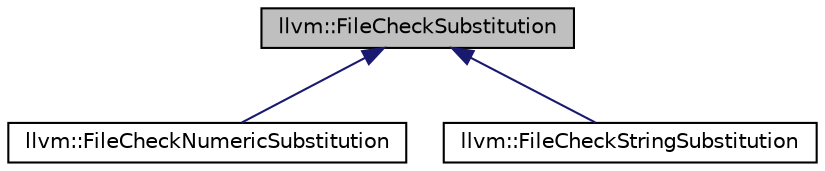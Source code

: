 digraph "llvm::FileCheckSubstitution"
{
 // LATEX_PDF_SIZE
  bgcolor="transparent";
  edge [fontname="Helvetica",fontsize="10",labelfontname="Helvetica",labelfontsize="10"];
  node [fontname="Helvetica",fontsize="10",shape="box"];
  Node1 [label="llvm::FileCheckSubstitution",height=0.2,width=0.4,color="black", fillcolor="grey75", style="filled", fontcolor="black",tooltip="Class representing a substitution to perform in the RegExStr string."];
  Node1 -> Node2 [dir="back",color="midnightblue",fontsize="10",style="solid",fontname="Helvetica"];
  Node2 [label="llvm::FileCheckNumericSubstitution",height=0.2,width=0.4,color="black",URL="$classllvm_1_1FileCheckNumericSubstitution.html",tooltip=" "];
  Node1 -> Node3 [dir="back",color="midnightblue",fontsize="10",style="solid",fontname="Helvetica"];
  Node3 [label="llvm::FileCheckStringSubstitution",height=0.2,width=0.4,color="black",URL="$classllvm_1_1FileCheckStringSubstitution.html",tooltip=" "];
}
